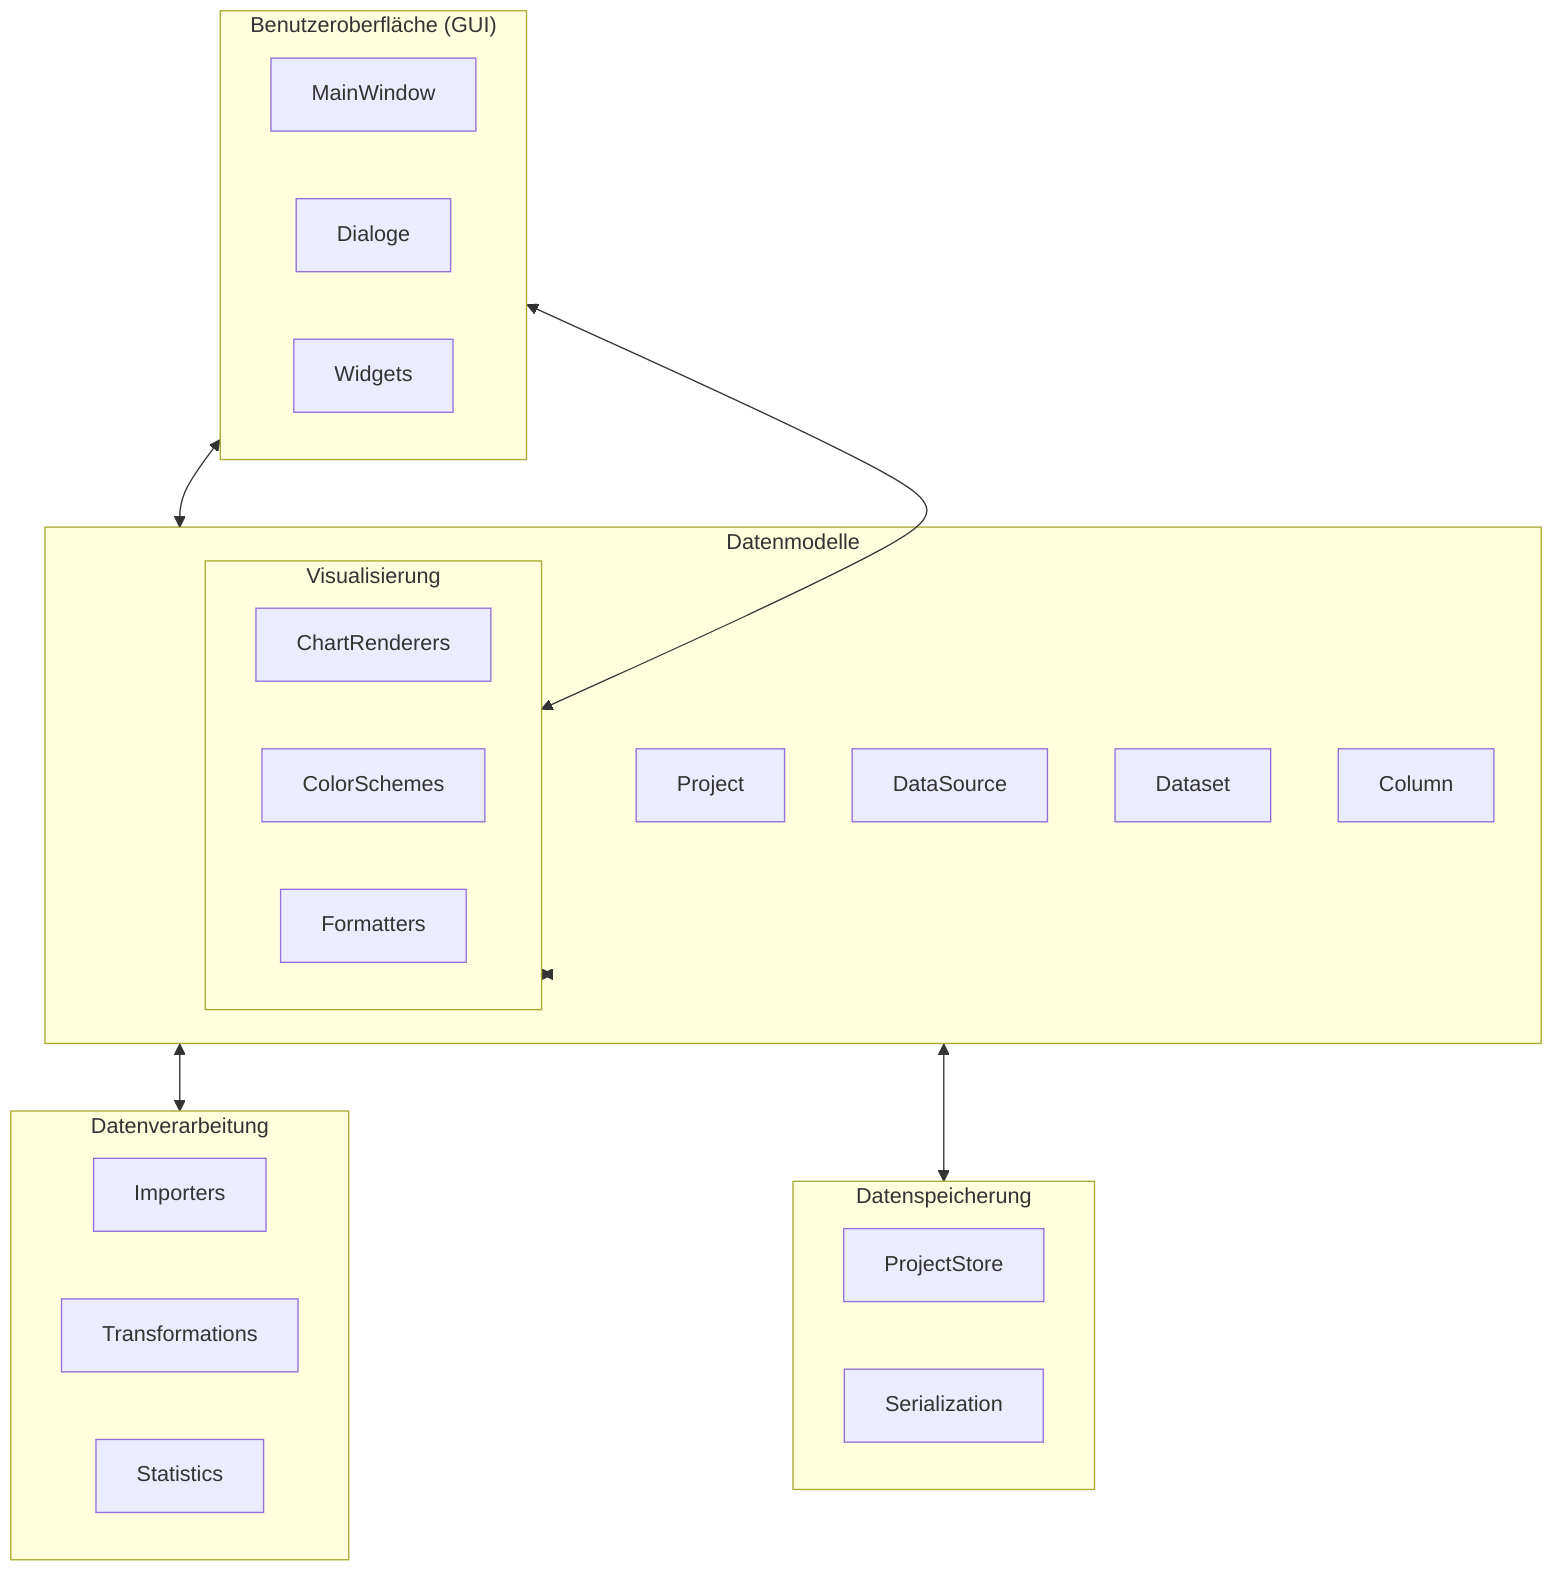 flowchart TB
    subgraph UI["Benutzeroberfläche (GUI)"]
        MainWindow["MainWindow"]
        Dialogs["Dialoge"]
        Widgets["Widgets"]
    end
    
    subgraph Models["Datenmodelle"]
        Project["Project"]
        DataSource["DataSource"]
        Dataset["Dataset"]
        Column["Column"]
        Visualization["Visualization"]
    end
    
    subgraph Data["Datenverarbeitung"]
        Importers["Importers"]
        Transformations["Transformations"]
        Statistics["Statistics"]
    end
    
    subgraph Visualization["Visualisierung"]
        ChartRenderers["ChartRenderers"]
        ColorSchemes["ColorSchemes"]
        Formatters["Formatters"]
    end
    
    subgraph Storage["Datenspeicherung"]
        ProjectStore["ProjectStore"]
        Serialization["Serialization"]
    end
    
    UI <--> Models
    Models <--> Data
    Models <--> Visualization
    Models <--> Storage
    UI <--> Visualization